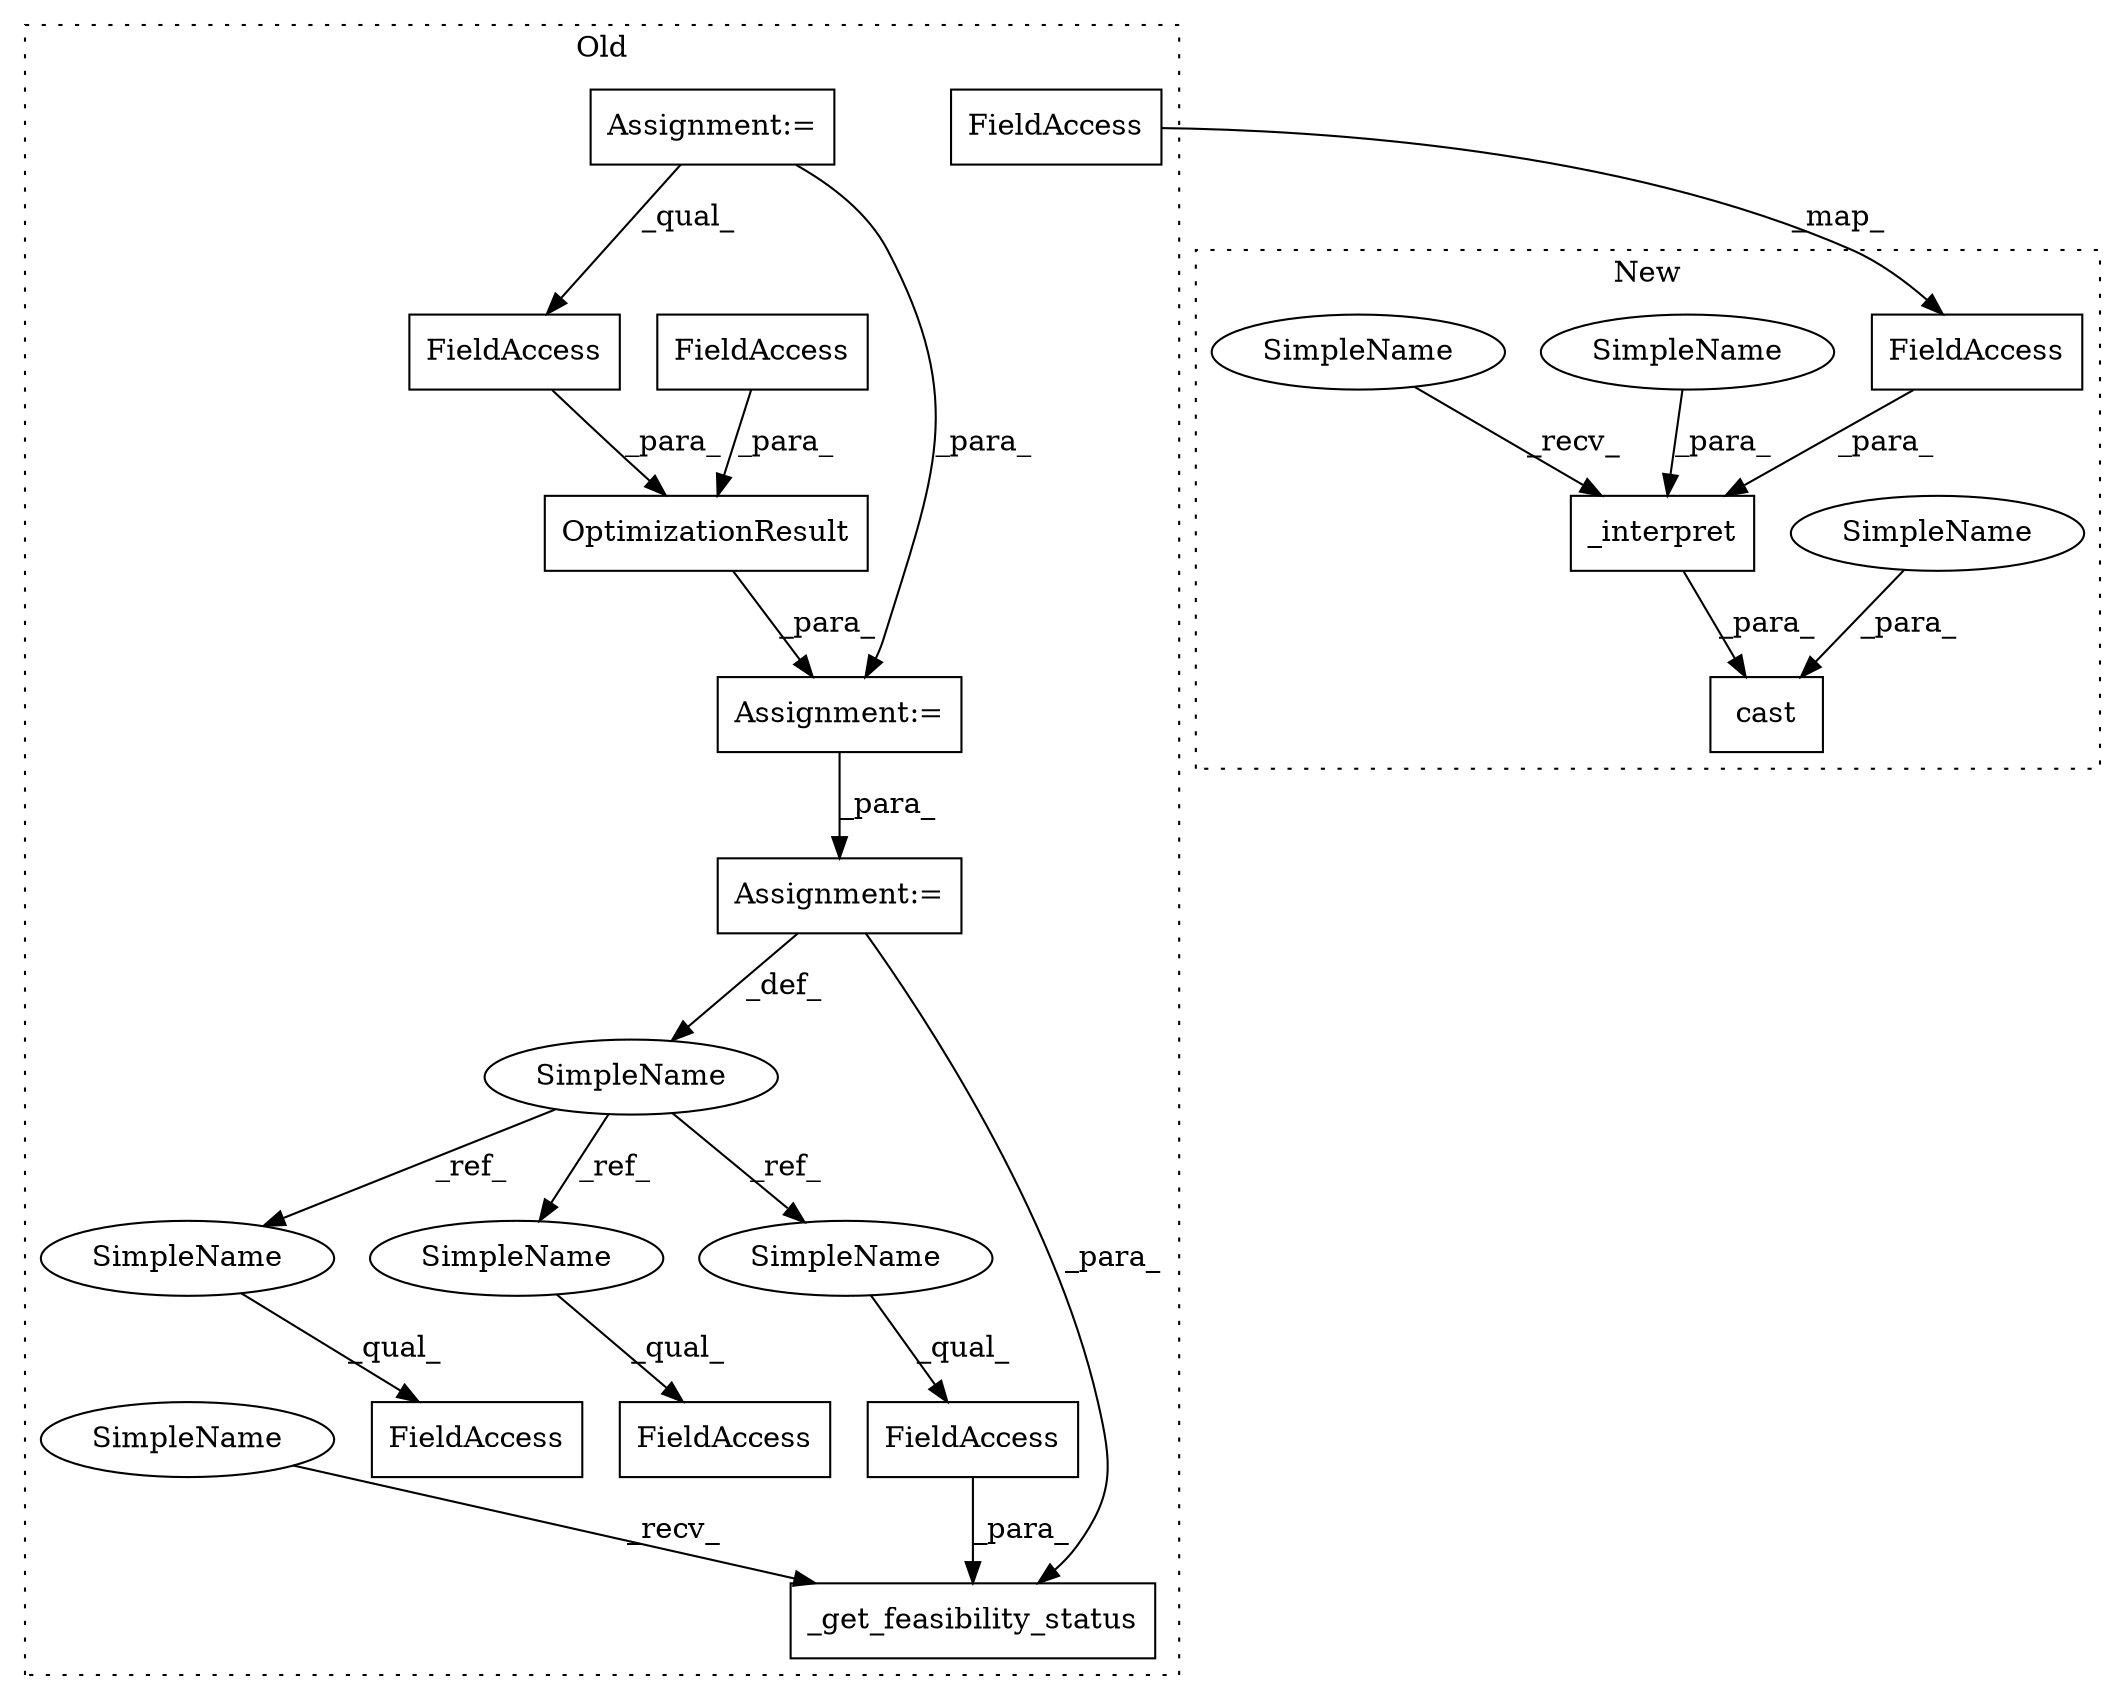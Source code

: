 digraph G {
subgraph cluster0 {
1 [label="OptimizationResult" a="32" s="6604,6686" l="19,1" shape="box"];
4 [label="FieldAccess" a="22" s="6654" l="32" shape="box"];
5 [label="FieldAccess" a="22" s="6889" l="8" shape="box"];
6 [label="SimpleName" a="42" s="6693" l="6" shape="ellipse"];
7 [label="FieldAccess" a="22" s="6814" l="16" shape="box"];
8 [label="FieldAccess" a="22" s="6793" l="8" shape="box"];
9 [label="FieldAccess" a="22" s="6632" l="21" shape="box"];
10 [label="Assignment:=" a="7" s="6699" l="1" shape="box"];
11 [label="Assignment:=" a="7" s="6603" l="1" shape="box"];
12 [label="_get_feasibility_status" a="32" s="6857,6897" l="24,1" shape="box"];
14 [label="FieldAccess" a="22" s="6723" l="16" shape="box"];
15 [label="Assignment:=" a="7" s="3120" l="24" shape="box"];
18 [label="SimpleName" a="42" s="6889" l="6" shape="ellipse"];
19 [label="SimpleName" a="42" s="6793" l="6" shape="ellipse"];
20 [label="SimpleName" a="42" s="6814" l="6" shape="ellipse"];
21 [label="SimpleName" a="42" s="6852" l="4" shape="ellipse"];
label = "Old";
style="dotted";
}
subgraph cluster1 {
2 [label="_interpret" a="32" s="6625,6725" l="11,1" shape="box"];
3 [label="cast" a="32" s="6575,6726" l="5,1" shape="box"];
13 [label="FieldAccess" a="22" s="6640" l="16" shape="box"];
16 [label="SimpleName" a="42" s="6580" l="39" shape="ellipse"];
17 [label="SimpleName" a="42" s="6665" l="39" shape="ellipse"];
22 [label="SimpleName" a="42" s="6620" l="4" shape="ellipse"];
label = "New";
style="dotted";
}
1 -> 11 [label="_para_"];
2 -> 3 [label="_para_"];
4 -> 1 [label="_para_"];
5 -> 12 [label="_para_"];
6 -> 19 [label="_ref_"];
6 -> 18 [label="_ref_"];
6 -> 20 [label="_ref_"];
9 -> 1 [label="_para_"];
10 -> 12 [label="_para_"];
10 -> 6 [label="_def_"];
11 -> 10 [label="_para_"];
13 -> 2 [label="_para_"];
14 -> 13 [label="_map_"];
15 -> 4 [label="_qual_"];
15 -> 11 [label="_para_"];
16 -> 3 [label="_para_"];
17 -> 2 [label="_para_"];
18 -> 5 [label="_qual_"];
19 -> 8 [label="_qual_"];
20 -> 7 [label="_qual_"];
21 -> 12 [label="_recv_"];
22 -> 2 [label="_recv_"];
}